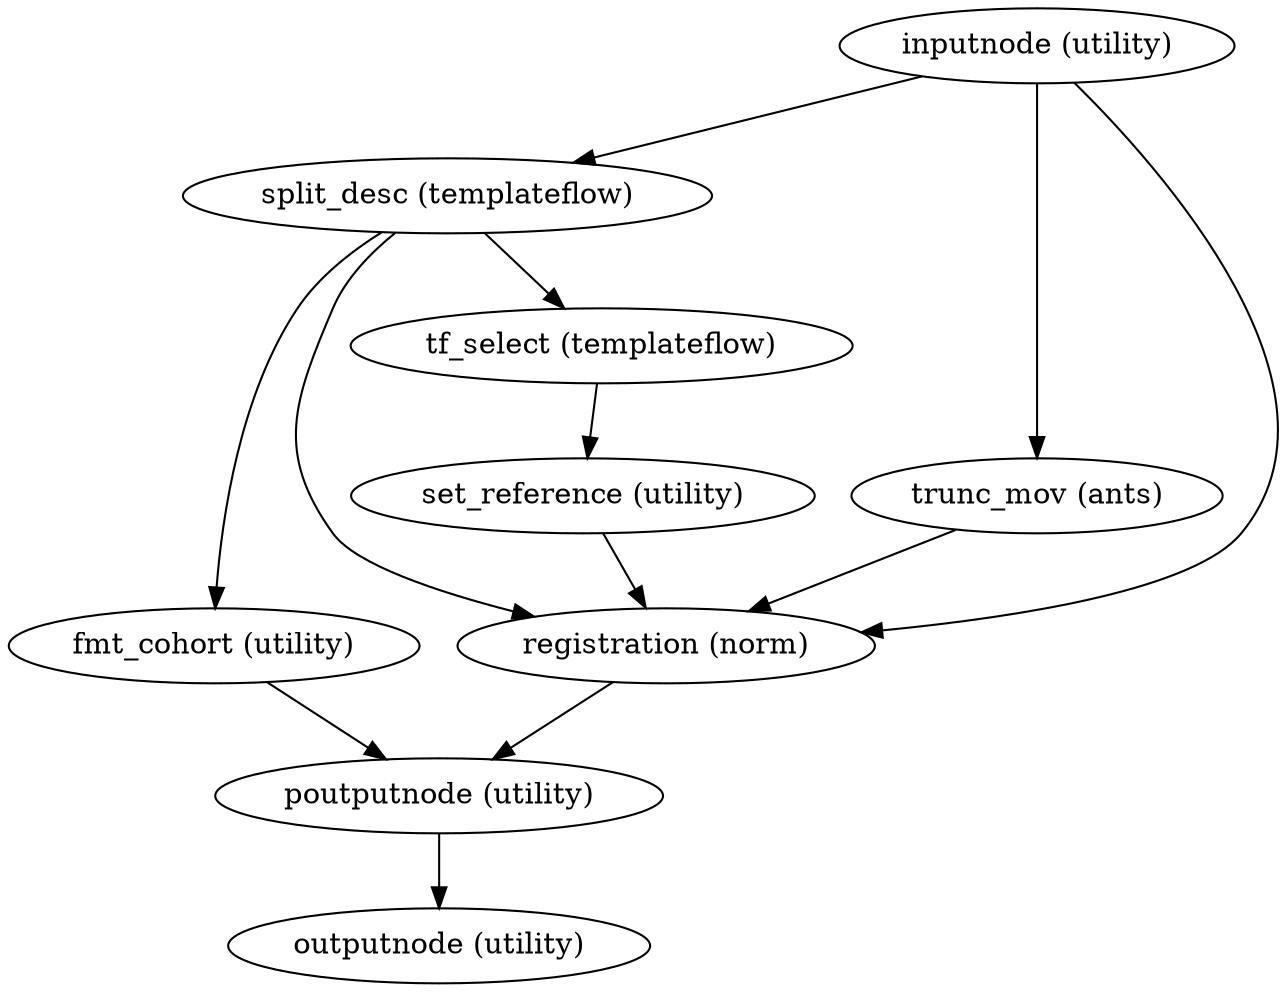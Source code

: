 strict digraph {
"poutputnode (utility)";
"outputnode (utility)";
"inputnode (utility)";
"split_desc (templateflow)";
"trunc_mov (ants)";
"registration (norm)";
"tf_select (templateflow)";
"fmt_cohort (utility)";
"set_reference (utility)";
"poutputnode (utility)" -> "outputnode (utility)";
"inputnode (utility)" -> "split_desc (templateflow)";
"inputnode (utility)" -> "trunc_mov (ants)";
"inputnode (utility)" -> "registration (norm)";
"split_desc (templateflow)" -> "tf_select (templateflow)";
"split_desc (templateflow)" -> "registration (norm)";
"split_desc (templateflow)" -> "fmt_cohort (utility)";
"trunc_mov (ants)" -> "registration (norm)";
"registration (norm)" -> "poutputnode (utility)";
"tf_select (templateflow)" -> "set_reference (utility)";
"fmt_cohort (utility)" -> "poutputnode (utility)";
"set_reference (utility)" -> "registration (norm)";
}
